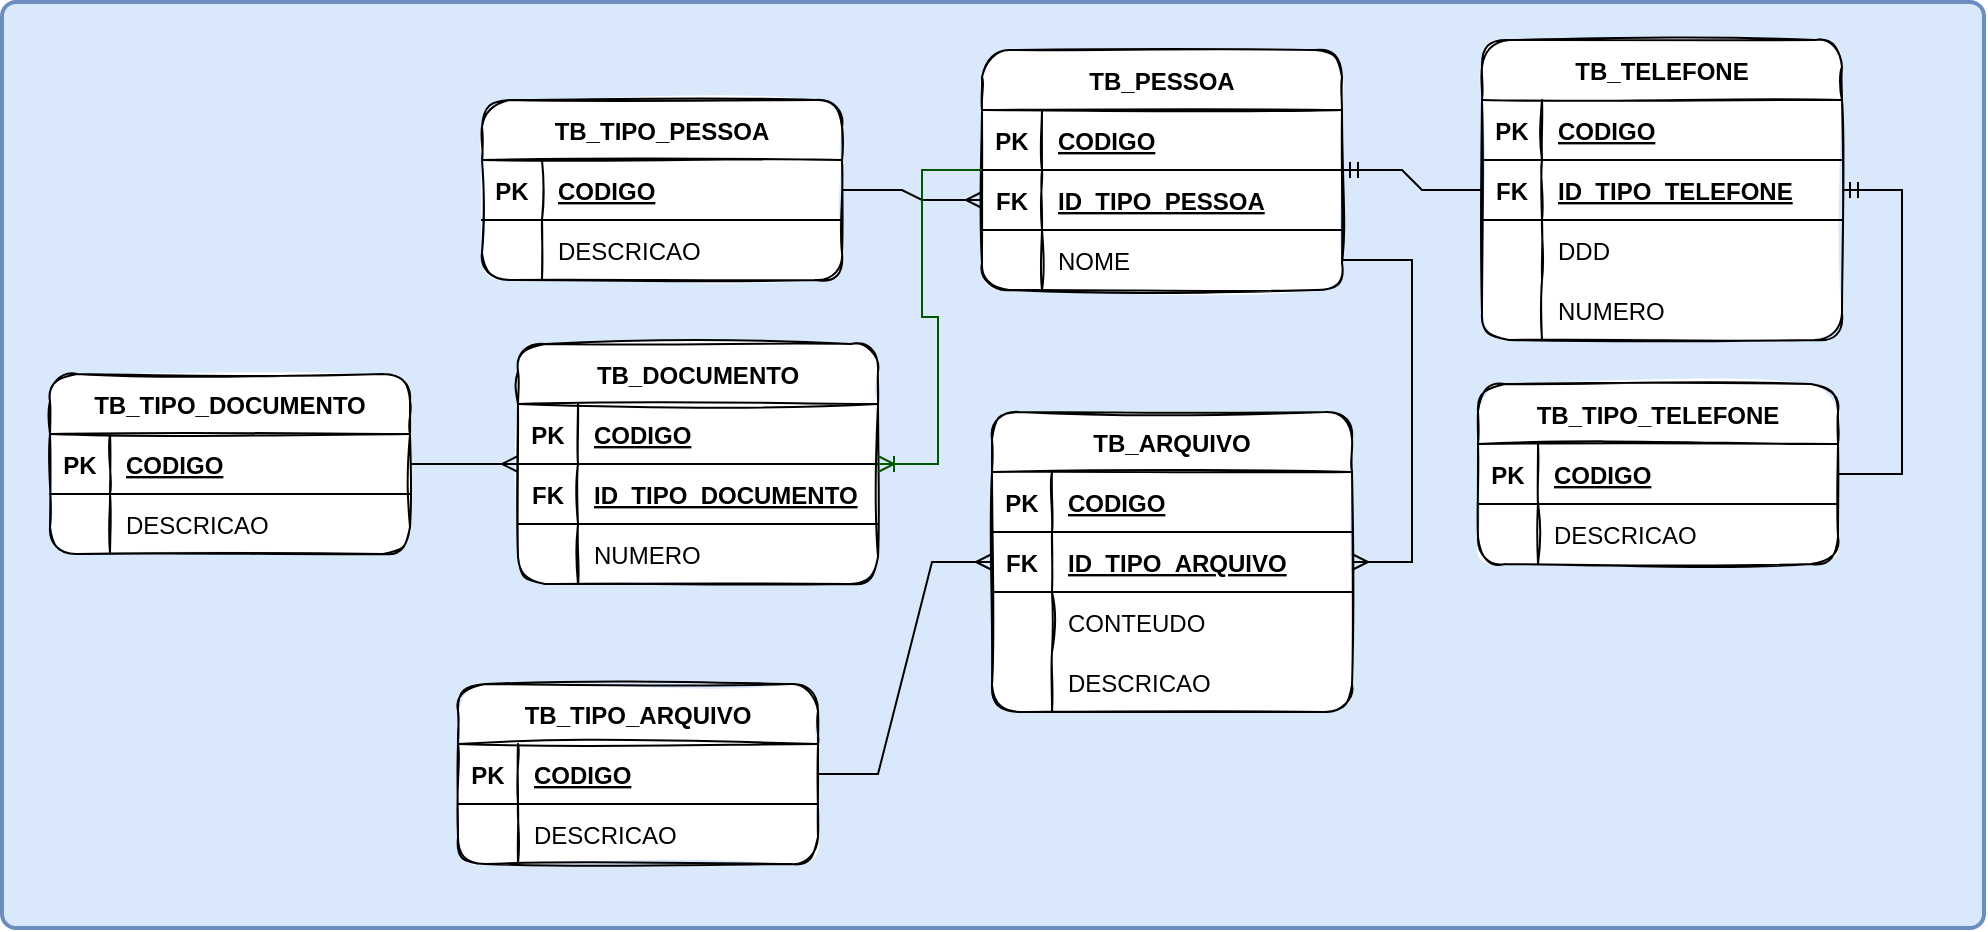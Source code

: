 <mxfile version="20.2.3" type="device"><diagram id="gbdtnGiiOs5wMN8Bx1P-" name="Página-1"><mxGraphModel dx="1493" dy="1119" grid="0" gridSize="10" guides="1" tooltips="1" connect="1" arrows="1" fold="1" page="0" pageScale="1" pageWidth="827" pageHeight="1169" background="none" math="0" shadow="0"><root><mxCell id="0"/><mxCell id="1" parent="0"/><mxCell id="OQCJRa3wYfH4aJLQZmmc-1" value="" style="rounded=1;whiteSpace=wrap;html=1;absoluteArcSize=1;arcSize=14;strokeWidth=2;fillColor=#dae8fc;strokeColor=#6c8ebf;" vertex="1" parent="1"><mxGeometry x="-201" y="-4" width="991" height="463" as="geometry"/></mxCell><mxCell id="xlBBFFS-6cM90oyq7cfS-1" value="TB_PESSOA" style="shape=table;startSize=30;container=1;collapsible=1;childLayout=tableLayout;fixedRows=1;rowLines=0;fontStyle=1;align=center;resizeLast=1;gradientColor=none;swimlaneFillColor=default;rounded=1;shadow=0;sketch=1;" parent="1" vertex="1"><mxGeometry x="289" y="20" width="180" height="120" as="geometry"/></mxCell><mxCell id="xlBBFFS-6cM90oyq7cfS-2" value="" style="shape=tableRow;horizontal=0;startSize=0;swimlaneHead=0;swimlaneBody=0;fillColor=none;collapsible=0;dropTarget=0;points=[[0,0.5],[1,0.5]];portConstraint=eastwest;top=0;left=0;right=0;bottom=1;" parent="xlBBFFS-6cM90oyq7cfS-1" vertex="1"><mxGeometry y="30" width="180" height="30" as="geometry"/></mxCell><mxCell id="xlBBFFS-6cM90oyq7cfS-3" value="PK" style="shape=partialRectangle;connectable=0;fillColor=none;top=0;left=0;bottom=0;right=0;fontStyle=1;overflow=hidden;" parent="xlBBFFS-6cM90oyq7cfS-2" vertex="1"><mxGeometry width="30" height="30" as="geometry"><mxRectangle width="30" height="30" as="alternateBounds"/></mxGeometry></mxCell><mxCell id="xlBBFFS-6cM90oyq7cfS-4" value="CODIGO" style="shape=partialRectangle;connectable=0;fillColor=none;top=0;left=0;bottom=0;right=0;align=left;spacingLeft=6;fontStyle=5;overflow=hidden;" parent="xlBBFFS-6cM90oyq7cfS-2" vertex="1"><mxGeometry x="30" width="150" height="30" as="geometry"><mxRectangle width="150" height="30" as="alternateBounds"/></mxGeometry></mxCell><mxCell id="xlBBFFS-6cM90oyq7cfS-21" value="" style="shape=tableRow;horizontal=0;startSize=0;swimlaneHead=0;swimlaneBody=0;fillColor=none;collapsible=0;dropTarget=0;points=[[0,0.5],[1,0.5]];portConstraint=eastwest;top=0;left=0;right=0;bottom=1;" parent="xlBBFFS-6cM90oyq7cfS-1" vertex="1"><mxGeometry y="60" width="180" height="30" as="geometry"/></mxCell><mxCell id="xlBBFFS-6cM90oyq7cfS-22" value="FK" style="shape=partialRectangle;connectable=0;fillColor=none;top=0;left=0;bottom=0;right=0;fontStyle=1;overflow=hidden;" parent="xlBBFFS-6cM90oyq7cfS-21" vertex="1"><mxGeometry width="30" height="30" as="geometry"><mxRectangle width="30" height="30" as="alternateBounds"/></mxGeometry></mxCell><mxCell id="xlBBFFS-6cM90oyq7cfS-23" value="ID_TIPO_PESSOA" style="shape=partialRectangle;connectable=0;fillColor=none;top=0;left=0;bottom=0;right=0;align=left;spacingLeft=6;fontStyle=5;overflow=hidden;" parent="xlBBFFS-6cM90oyq7cfS-21" vertex="1"><mxGeometry x="30" width="150" height="30" as="geometry"><mxRectangle width="150" height="30" as="alternateBounds"/></mxGeometry></mxCell><mxCell id="xlBBFFS-6cM90oyq7cfS-5" value="" style="shape=tableRow;horizontal=0;startSize=0;swimlaneHead=0;swimlaneBody=0;fillColor=none;collapsible=0;dropTarget=0;points=[[0,0.5],[1,0.5]];portConstraint=eastwest;top=0;left=0;right=0;bottom=0;" parent="xlBBFFS-6cM90oyq7cfS-1" vertex="1"><mxGeometry y="90" width="180" height="30" as="geometry"/></mxCell><mxCell id="xlBBFFS-6cM90oyq7cfS-6" value="" style="shape=partialRectangle;connectable=0;fillColor=none;top=0;left=0;bottom=0;right=0;editable=1;overflow=hidden;" parent="xlBBFFS-6cM90oyq7cfS-5" vertex="1"><mxGeometry width="30" height="30" as="geometry"><mxRectangle width="30" height="30" as="alternateBounds"/></mxGeometry></mxCell><mxCell id="xlBBFFS-6cM90oyq7cfS-7" value="NOME" style="shape=partialRectangle;connectable=0;fillColor=none;top=0;left=0;bottom=0;right=0;align=left;spacingLeft=6;overflow=hidden;" parent="xlBBFFS-6cM90oyq7cfS-5" vertex="1"><mxGeometry x="30" width="150" height="30" as="geometry"><mxRectangle width="150" height="30" as="alternateBounds"/></mxGeometry></mxCell><mxCell id="xlBBFFS-6cM90oyq7cfS-14" value="TB_TIPO_PESSOA" style="shape=table;startSize=30;container=1;collapsible=1;childLayout=tableLayout;fixedRows=1;rowLines=0;fontStyle=1;align=center;resizeLast=1;gradientColor=none;swimlaneFillColor=default;rounded=1;shadow=0;sketch=1;" parent="1" vertex="1"><mxGeometry x="39" y="45" width="180" height="90" as="geometry"/></mxCell><mxCell id="xlBBFFS-6cM90oyq7cfS-15" value="" style="shape=tableRow;horizontal=0;startSize=0;swimlaneHead=0;swimlaneBody=0;fillColor=none;collapsible=0;dropTarget=0;points=[[0,0.5],[1,0.5]];portConstraint=eastwest;top=0;left=0;right=0;bottom=1;" parent="xlBBFFS-6cM90oyq7cfS-14" vertex="1"><mxGeometry y="30" width="180" height="30" as="geometry"/></mxCell><mxCell id="xlBBFFS-6cM90oyq7cfS-16" value="PK" style="shape=partialRectangle;connectable=0;fillColor=none;top=0;left=0;bottom=0;right=0;fontStyle=1;overflow=hidden;" parent="xlBBFFS-6cM90oyq7cfS-15" vertex="1"><mxGeometry width="30" height="30" as="geometry"><mxRectangle width="30" height="30" as="alternateBounds"/></mxGeometry></mxCell><mxCell id="xlBBFFS-6cM90oyq7cfS-17" value="CODIGO" style="shape=partialRectangle;connectable=0;fillColor=none;top=0;left=0;bottom=0;right=0;align=left;spacingLeft=6;fontStyle=5;overflow=hidden;" parent="xlBBFFS-6cM90oyq7cfS-15" vertex="1"><mxGeometry x="30" width="150" height="30" as="geometry"><mxRectangle width="150" height="30" as="alternateBounds"/></mxGeometry></mxCell><mxCell id="xlBBFFS-6cM90oyq7cfS-18" value="" style="shape=tableRow;horizontal=0;startSize=0;swimlaneHead=0;swimlaneBody=0;fillColor=none;collapsible=0;dropTarget=0;points=[[0,0.5],[1,0.5]];portConstraint=eastwest;top=0;left=0;right=0;bottom=0;" parent="xlBBFFS-6cM90oyq7cfS-14" vertex="1"><mxGeometry y="60" width="180" height="30" as="geometry"/></mxCell><mxCell id="xlBBFFS-6cM90oyq7cfS-19" value="" style="shape=partialRectangle;connectable=0;fillColor=none;top=0;left=0;bottom=0;right=0;editable=1;overflow=hidden;" parent="xlBBFFS-6cM90oyq7cfS-18" vertex="1"><mxGeometry width="30" height="30" as="geometry"><mxRectangle width="30" height="30" as="alternateBounds"/></mxGeometry></mxCell><mxCell id="xlBBFFS-6cM90oyq7cfS-20" value="DESCRICAO" style="shape=partialRectangle;connectable=0;fillColor=none;top=0;left=0;bottom=0;right=0;align=left;spacingLeft=6;overflow=hidden;" parent="xlBBFFS-6cM90oyq7cfS-18" vertex="1"><mxGeometry x="30" width="150" height="30" as="geometry"><mxRectangle width="150" height="30" as="alternateBounds"/></mxGeometry></mxCell><mxCell id="xlBBFFS-6cM90oyq7cfS-29" value="" style="edgeStyle=entityRelationEdgeStyle;fontSize=12;html=1;endArrow=ERmany;rounded=0;" parent="1" source="xlBBFFS-6cM90oyq7cfS-14" target="xlBBFFS-6cM90oyq7cfS-21" edge="1"><mxGeometry width="100" height="100" relative="1" as="geometry"><mxPoint x="362" y="246" as="sourcePoint"/><mxPoint x="462" y="146" as="targetPoint"/></mxGeometry></mxCell><mxCell id="xlBBFFS-6cM90oyq7cfS-30" value="TB_TELEFONE" style="shape=table;startSize=30;container=1;collapsible=1;childLayout=tableLayout;fixedRows=1;rowLines=0;fontStyle=1;align=center;resizeLast=1;gradientColor=none;swimlaneFillColor=default;rounded=1;shadow=0;sketch=1;" parent="1" vertex="1"><mxGeometry x="539" y="15" width="180" height="150" as="geometry"/></mxCell><mxCell id="xlBBFFS-6cM90oyq7cfS-31" value="" style="shape=tableRow;horizontal=0;startSize=0;swimlaneHead=0;swimlaneBody=0;fillColor=none;collapsible=0;dropTarget=0;points=[[0,0.5],[1,0.5]];portConstraint=eastwest;top=0;left=0;right=0;bottom=1;" parent="xlBBFFS-6cM90oyq7cfS-30" vertex="1"><mxGeometry y="30" width="180" height="30" as="geometry"/></mxCell><mxCell id="xlBBFFS-6cM90oyq7cfS-32" value="PK" style="shape=partialRectangle;connectable=0;fillColor=none;top=0;left=0;bottom=0;right=0;fontStyle=1;overflow=hidden;" parent="xlBBFFS-6cM90oyq7cfS-31" vertex="1"><mxGeometry width="30" height="30" as="geometry"><mxRectangle width="30" height="30" as="alternateBounds"/></mxGeometry></mxCell><mxCell id="xlBBFFS-6cM90oyq7cfS-33" value="CODIGO" style="shape=partialRectangle;connectable=0;fillColor=none;top=0;left=0;bottom=0;right=0;align=left;spacingLeft=6;fontStyle=5;overflow=hidden;" parent="xlBBFFS-6cM90oyq7cfS-31" vertex="1"><mxGeometry x="30" width="150" height="30" as="geometry"><mxRectangle width="150" height="30" as="alternateBounds"/></mxGeometry></mxCell><mxCell id="xlBBFFS-6cM90oyq7cfS-34" value="" style="shape=tableRow;horizontal=0;startSize=0;swimlaneHead=0;swimlaneBody=0;fillColor=none;collapsible=0;dropTarget=0;points=[[0,0.5],[1,0.5]];portConstraint=eastwest;top=0;left=0;right=0;bottom=1;" parent="xlBBFFS-6cM90oyq7cfS-30" vertex="1"><mxGeometry y="60" width="180" height="30" as="geometry"/></mxCell><mxCell id="xlBBFFS-6cM90oyq7cfS-35" value="FK" style="shape=partialRectangle;connectable=0;fillColor=none;top=0;left=0;bottom=0;right=0;fontStyle=1;overflow=hidden;" parent="xlBBFFS-6cM90oyq7cfS-34" vertex="1"><mxGeometry width="30" height="30" as="geometry"><mxRectangle width="30" height="30" as="alternateBounds"/></mxGeometry></mxCell><mxCell id="xlBBFFS-6cM90oyq7cfS-36" value="ID_TIPO_TELEFONE" style="shape=partialRectangle;connectable=0;fillColor=none;top=0;left=0;bottom=0;right=0;align=left;spacingLeft=6;fontStyle=5;overflow=hidden;" parent="xlBBFFS-6cM90oyq7cfS-34" vertex="1"><mxGeometry x="30" width="150" height="30" as="geometry"><mxRectangle width="150" height="30" as="alternateBounds"/></mxGeometry></mxCell><mxCell id="xlBBFFS-6cM90oyq7cfS-37" value="" style="shape=tableRow;horizontal=0;startSize=0;swimlaneHead=0;swimlaneBody=0;fillColor=none;collapsible=0;dropTarget=0;points=[[0,0.5],[1,0.5]];portConstraint=eastwest;top=0;left=0;right=0;bottom=0;" parent="xlBBFFS-6cM90oyq7cfS-30" vertex="1"><mxGeometry y="90" width="180" height="30" as="geometry"/></mxCell><mxCell id="xlBBFFS-6cM90oyq7cfS-38" value="" style="shape=partialRectangle;connectable=0;fillColor=none;top=0;left=0;bottom=0;right=0;editable=1;overflow=hidden;" parent="xlBBFFS-6cM90oyq7cfS-37" vertex="1"><mxGeometry width="30" height="30" as="geometry"><mxRectangle width="30" height="30" as="alternateBounds"/></mxGeometry></mxCell><mxCell id="xlBBFFS-6cM90oyq7cfS-39" value="DDD" style="shape=partialRectangle;connectable=0;fillColor=none;top=0;left=0;bottom=0;right=0;align=left;spacingLeft=6;overflow=hidden;" parent="xlBBFFS-6cM90oyq7cfS-37" vertex="1"><mxGeometry x="30" width="150" height="30" as="geometry"><mxRectangle width="150" height="30" as="alternateBounds"/></mxGeometry></mxCell><mxCell id="xlBBFFS-6cM90oyq7cfS-40" value="" style="shape=tableRow;horizontal=0;startSize=0;swimlaneHead=0;swimlaneBody=0;fillColor=none;collapsible=0;dropTarget=0;points=[[0,0.5],[1,0.5]];portConstraint=eastwest;top=0;left=0;right=0;bottom=0;" parent="xlBBFFS-6cM90oyq7cfS-30" vertex="1"><mxGeometry y="120" width="180" height="30" as="geometry"/></mxCell><mxCell id="xlBBFFS-6cM90oyq7cfS-41" value="" style="shape=partialRectangle;connectable=0;fillColor=none;top=0;left=0;bottom=0;right=0;editable=1;overflow=hidden;" parent="xlBBFFS-6cM90oyq7cfS-40" vertex="1"><mxGeometry width="30" height="30" as="geometry"><mxRectangle width="30" height="30" as="alternateBounds"/></mxGeometry></mxCell><mxCell id="xlBBFFS-6cM90oyq7cfS-42" value="NUMERO" style="shape=partialRectangle;connectable=0;fillColor=none;top=0;left=0;bottom=0;right=0;align=left;spacingLeft=6;overflow=hidden;" parent="xlBBFFS-6cM90oyq7cfS-40" vertex="1"><mxGeometry x="30" width="150" height="30" as="geometry"><mxRectangle width="150" height="30" as="alternateBounds"/></mxGeometry></mxCell><mxCell id="xlBBFFS-6cM90oyq7cfS-43" value="TB_TIPO_TELEFONE" style="shape=table;startSize=30;container=1;collapsible=1;childLayout=tableLayout;fixedRows=1;rowLines=0;fontStyle=1;align=center;resizeLast=1;gradientColor=none;swimlaneFillColor=default;rounded=1;shadow=0;sketch=1;" parent="1" vertex="1"><mxGeometry x="537" y="187" width="180" height="90" as="geometry"/></mxCell><mxCell id="xlBBFFS-6cM90oyq7cfS-44" value="" style="shape=tableRow;horizontal=0;startSize=0;swimlaneHead=0;swimlaneBody=0;fillColor=none;collapsible=0;dropTarget=0;points=[[0,0.5],[1,0.5]];portConstraint=eastwest;top=0;left=0;right=0;bottom=1;" parent="xlBBFFS-6cM90oyq7cfS-43" vertex="1"><mxGeometry y="30" width="180" height="30" as="geometry"/></mxCell><mxCell id="xlBBFFS-6cM90oyq7cfS-45" value="PK" style="shape=partialRectangle;connectable=0;fillColor=none;top=0;left=0;bottom=0;right=0;fontStyle=1;overflow=hidden;" parent="xlBBFFS-6cM90oyq7cfS-44" vertex="1"><mxGeometry width="30" height="30" as="geometry"><mxRectangle width="30" height="30" as="alternateBounds"/></mxGeometry></mxCell><mxCell id="xlBBFFS-6cM90oyq7cfS-46" value="CODIGO" style="shape=partialRectangle;connectable=0;fillColor=none;top=0;left=0;bottom=0;right=0;align=left;spacingLeft=6;fontStyle=5;overflow=hidden;" parent="xlBBFFS-6cM90oyq7cfS-44" vertex="1"><mxGeometry x="30" width="150" height="30" as="geometry"><mxRectangle width="150" height="30" as="alternateBounds"/></mxGeometry></mxCell><mxCell id="xlBBFFS-6cM90oyq7cfS-47" value="" style="shape=tableRow;horizontal=0;startSize=0;swimlaneHead=0;swimlaneBody=0;fillColor=none;collapsible=0;dropTarget=0;points=[[0,0.5],[1,0.5]];portConstraint=eastwest;top=0;left=0;right=0;bottom=0;" parent="xlBBFFS-6cM90oyq7cfS-43" vertex="1"><mxGeometry y="60" width="180" height="30" as="geometry"/></mxCell><mxCell id="xlBBFFS-6cM90oyq7cfS-48" value="" style="shape=partialRectangle;connectable=0;fillColor=none;top=0;left=0;bottom=0;right=0;editable=1;overflow=hidden;" parent="xlBBFFS-6cM90oyq7cfS-47" vertex="1"><mxGeometry width="30" height="30" as="geometry"><mxRectangle width="30" height="30" as="alternateBounds"/></mxGeometry></mxCell><mxCell id="xlBBFFS-6cM90oyq7cfS-49" value="DESCRICAO" style="shape=partialRectangle;connectable=0;fillColor=none;top=0;left=0;bottom=0;right=0;align=left;spacingLeft=6;overflow=hidden;" parent="xlBBFFS-6cM90oyq7cfS-47" vertex="1"><mxGeometry x="30" width="150" height="30" as="geometry"><mxRectangle width="150" height="30" as="alternateBounds"/></mxGeometry></mxCell><mxCell id="xlBBFFS-6cM90oyq7cfS-51" value="" style="edgeStyle=entityRelationEdgeStyle;fontSize=12;html=1;endArrow=ERmandOne;rounded=0;" parent="1" source="xlBBFFS-6cM90oyq7cfS-43" target="xlBBFFS-6cM90oyq7cfS-30" edge="1"><mxGeometry width="100" height="100" relative="1" as="geometry"><mxPoint x="421" y="246" as="sourcePoint"/><mxPoint x="521" y="146" as="targetPoint"/></mxGeometry></mxCell><mxCell id="xlBBFFS-6cM90oyq7cfS-52" value="" style="edgeStyle=entityRelationEdgeStyle;fontSize=12;html=1;endArrow=ERmandOne;rounded=0;" parent="1" source="xlBBFFS-6cM90oyq7cfS-30" target="xlBBFFS-6cM90oyq7cfS-1" edge="1"><mxGeometry width="100" height="100" relative="1" as="geometry"><mxPoint x="421" y="246" as="sourcePoint"/><mxPoint x="521" y="146" as="targetPoint"/></mxGeometry></mxCell><mxCell id="xlBBFFS-6cM90oyq7cfS-53" value="TB_DOCUMENTO" style="shape=table;startSize=30;container=1;collapsible=1;childLayout=tableLayout;fixedRows=1;rowLines=0;fontStyle=1;align=center;resizeLast=1;gradientColor=none;swimlaneFillColor=default;rounded=1;shadow=0;sketch=1;" parent="1" vertex="1"><mxGeometry x="57" y="167" width="180" height="120" as="geometry"/></mxCell><mxCell id="xlBBFFS-6cM90oyq7cfS-54" value="" style="shape=tableRow;horizontal=0;startSize=0;swimlaneHead=0;swimlaneBody=0;fillColor=none;collapsible=0;dropTarget=0;points=[[0,0.5],[1,0.5]];portConstraint=eastwest;top=0;left=0;right=0;bottom=1;" parent="xlBBFFS-6cM90oyq7cfS-53" vertex="1"><mxGeometry y="30" width="180" height="30" as="geometry"/></mxCell><mxCell id="xlBBFFS-6cM90oyq7cfS-55" value="PK" style="shape=partialRectangle;connectable=0;fillColor=none;top=0;left=0;bottom=0;right=0;fontStyle=1;overflow=hidden;" parent="xlBBFFS-6cM90oyq7cfS-54" vertex="1"><mxGeometry width="30" height="30" as="geometry"><mxRectangle width="30" height="30" as="alternateBounds"/></mxGeometry></mxCell><mxCell id="xlBBFFS-6cM90oyq7cfS-56" value="CODIGO" style="shape=partialRectangle;connectable=0;fillColor=none;top=0;left=0;bottom=0;right=0;align=left;spacingLeft=6;fontStyle=5;overflow=hidden;" parent="xlBBFFS-6cM90oyq7cfS-54" vertex="1"><mxGeometry x="30" width="150" height="30" as="geometry"><mxRectangle width="150" height="30" as="alternateBounds"/></mxGeometry></mxCell><mxCell id="xlBBFFS-6cM90oyq7cfS-57" value="" style="shape=tableRow;horizontal=0;startSize=0;swimlaneHead=0;swimlaneBody=0;fillColor=none;collapsible=0;dropTarget=0;points=[[0,0.5],[1,0.5]];portConstraint=eastwest;top=0;left=0;right=0;bottom=1;" parent="xlBBFFS-6cM90oyq7cfS-53" vertex="1"><mxGeometry y="60" width="180" height="30" as="geometry"/></mxCell><mxCell id="xlBBFFS-6cM90oyq7cfS-58" value="FK" style="shape=partialRectangle;connectable=0;fillColor=none;top=0;left=0;bottom=0;right=0;fontStyle=1;overflow=hidden;" parent="xlBBFFS-6cM90oyq7cfS-57" vertex="1"><mxGeometry width="30" height="30" as="geometry"><mxRectangle width="30" height="30" as="alternateBounds"/></mxGeometry></mxCell><mxCell id="xlBBFFS-6cM90oyq7cfS-59" value="ID_TIPO_DOCUMENTO" style="shape=partialRectangle;connectable=0;fillColor=none;top=0;left=0;bottom=0;right=0;align=left;spacingLeft=6;fontStyle=5;overflow=hidden;" parent="xlBBFFS-6cM90oyq7cfS-57" vertex="1"><mxGeometry x="30" width="150" height="30" as="geometry"><mxRectangle width="150" height="30" as="alternateBounds"/></mxGeometry></mxCell><mxCell id="xlBBFFS-6cM90oyq7cfS-60" value="" style="shape=tableRow;horizontal=0;startSize=0;swimlaneHead=0;swimlaneBody=0;fillColor=none;collapsible=0;dropTarget=0;points=[[0,0.5],[1,0.5]];portConstraint=eastwest;top=0;left=0;right=0;bottom=0;" parent="xlBBFFS-6cM90oyq7cfS-53" vertex="1"><mxGeometry y="90" width="180" height="30" as="geometry"/></mxCell><mxCell id="xlBBFFS-6cM90oyq7cfS-61" value="" style="shape=partialRectangle;connectable=0;fillColor=none;top=0;left=0;bottom=0;right=0;editable=1;overflow=hidden;" parent="xlBBFFS-6cM90oyq7cfS-60" vertex="1"><mxGeometry width="30" height="30" as="geometry"><mxRectangle width="30" height="30" as="alternateBounds"/></mxGeometry></mxCell><mxCell id="xlBBFFS-6cM90oyq7cfS-62" value="NUMERO" style="shape=partialRectangle;connectable=0;fillColor=none;top=0;left=0;bottom=0;right=0;align=left;spacingLeft=6;overflow=hidden;" parent="xlBBFFS-6cM90oyq7cfS-60" vertex="1"><mxGeometry x="30" width="150" height="30" as="geometry"><mxRectangle width="150" height="30" as="alternateBounds"/></mxGeometry></mxCell><mxCell id="xlBBFFS-6cM90oyq7cfS-68" value="" style="edgeStyle=entityRelationEdgeStyle;fontSize=12;html=1;endArrow=ERoneToMany;rounded=0;fillColor=#008a00;strokeColor=#005700;" parent="1" source="xlBBFFS-6cM90oyq7cfS-1" target="xlBBFFS-6cM90oyq7cfS-53" edge="1"><mxGeometry width="100" height="100" relative="1" as="geometry"><mxPoint x="421" y="224" as="sourcePoint"/><mxPoint x="521" y="124" as="targetPoint"/></mxGeometry></mxCell><mxCell id="xlBBFFS-6cM90oyq7cfS-69" value="TB_TIPO_DOCUMENTO" style="shape=table;startSize=30;container=1;collapsible=1;childLayout=tableLayout;fixedRows=1;rowLines=0;fontStyle=1;align=center;resizeLast=1;gradientColor=none;swimlaneFillColor=default;rounded=1;shadow=0;sketch=1;" parent="1" vertex="1"><mxGeometry x="-177" y="182" width="180" height="90" as="geometry"/></mxCell><mxCell id="xlBBFFS-6cM90oyq7cfS-70" value="" style="shape=tableRow;horizontal=0;startSize=0;swimlaneHead=0;swimlaneBody=0;fillColor=none;collapsible=0;dropTarget=0;points=[[0,0.5],[1,0.5]];portConstraint=eastwest;top=0;left=0;right=0;bottom=1;" parent="xlBBFFS-6cM90oyq7cfS-69" vertex="1"><mxGeometry y="30" width="180" height="30" as="geometry"/></mxCell><mxCell id="xlBBFFS-6cM90oyq7cfS-71" value="PK" style="shape=partialRectangle;connectable=0;fillColor=none;top=0;left=0;bottom=0;right=0;fontStyle=1;overflow=hidden;" parent="xlBBFFS-6cM90oyq7cfS-70" vertex="1"><mxGeometry width="30" height="30" as="geometry"><mxRectangle width="30" height="30" as="alternateBounds"/></mxGeometry></mxCell><mxCell id="xlBBFFS-6cM90oyq7cfS-72" value="CODIGO" style="shape=partialRectangle;connectable=0;fillColor=none;top=0;left=0;bottom=0;right=0;align=left;spacingLeft=6;fontStyle=5;overflow=hidden;" parent="xlBBFFS-6cM90oyq7cfS-70" vertex="1"><mxGeometry x="30" width="150" height="30" as="geometry"><mxRectangle width="150" height="30" as="alternateBounds"/></mxGeometry></mxCell><mxCell id="xlBBFFS-6cM90oyq7cfS-73" value="" style="shape=tableRow;horizontal=0;startSize=0;swimlaneHead=0;swimlaneBody=0;fillColor=none;collapsible=0;dropTarget=0;points=[[0,0.5],[1,0.5]];portConstraint=eastwest;top=0;left=0;right=0;bottom=0;" parent="xlBBFFS-6cM90oyq7cfS-69" vertex="1"><mxGeometry y="60" width="180" height="30" as="geometry"/></mxCell><mxCell id="xlBBFFS-6cM90oyq7cfS-74" value="" style="shape=partialRectangle;connectable=0;fillColor=none;top=0;left=0;bottom=0;right=0;editable=1;overflow=hidden;" parent="xlBBFFS-6cM90oyq7cfS-73" vertex="1"><mxGeometry width="30" height="30" as="geometry"><mxRectangle width="30" height="30" as="alternateBounds"/></mxGeometry></mxCell><mxCell id="xlBBFFS-6cM90oyq7cfS-75" value="DESCRICAO" style="shape=partialRectangle;connectable=0;fillColor=none;top=0;left=0;bottom=0;right=0;align=left;spacingLeft=6;overflow=hidden;" parent="xlBBFFS-6cM90oyq7cfS-73" vertex="1"><mxGeometry x="30" width="150" height="30" as="geometry"><mxRectangle width="150" height="30" as="alternateBounds"/></mxGeometry></mxCell><mxCell id="xlBBFFS-6cM90oyq7cfS-76" value="" style="edgeStyle=entityRelationEdgeStyle;fontSize=12;html=1;endArrow=ERmany;rounded=0;" parent="1" source="xlBBFFS-6cM90oyq7cfS-69" target="xlBBFFS-6cM90oyq7cfS-53" edge="1"><mxGeometry width="100" height="100" relative="1" as="geometry"><mxPoint x="280" y="393" as="sourcePoint"/><mxPoint x="350" y="398" as="targetPoint"/></mxGeometry></mxCell><mxCell id="J3J4LzzGwIpEW8NfkYRI-1" value="TB_ARQUIVO" style="shape=table;startSize=30;container=1;collapsible=1;childLayout=tableLayout;fixedRows=1;rowLines=0;fontStyle=1;align=center;resizeLast=1;gradientColor=none;swimlaneFillColor=default;rounded=1;shadow=0;sketch=1;" parent="1" vertex="1"><mxGeometry x="294" y="201" width="180" height="150" as="geometry"/></mxCell><mxCell id="J3J4LzzGwIpEW8NfkYRI-2" value="" style="shape=tableRow;horizontal=0;startSize=0;swimlaneHead=0;swimlaneBody=0;fillColor=none;collapsible=0;dropTarget=0;points=[[0,0.5],[1,0.5]];portConstraint=eastwest;top=0;left=0;right=0;bottom=1;" parent="J3J4LzzGwIpEW8NfkYRI-1" vertex="1"><mxGeometry y="30" width="180" height="30" as="geometry"/></mxCell><mxCell id="J3J4LzzGwIpEW8NfkYRI-3" value="PK" style="shape=partialRectangle;connectable=0;fillColor=none;top=0;left=0;bottom=0;right=0;fontStyle=1;overflow=hidden;" parent="J3J4LzzGwIpEW8NfkYRI-2" vertex="1"><mxGeometry width="30" height="30" as="geometry"><mxRectangle width="30" height="30" as="alternateBounds"/></mxGeometry></mxCell><mxCell id="J3J4LzzGwIpEW8NfkYRI-4" value="CODIGO" style="shape=partialRectangle;connectable=0;fillColor=none;top=0;left=0;bottom=0;right=0;align=left;spacingLeft=6;fontStyle=5;overflow=hidden;" parent="J3J4LzzGwIpEW8NfkYRI-2" vertex="1"><mxGeometry x="30" width="150" height="30" as="geometry"><mxRectangle width="150" height="30" as="alternateBounds"/></mxGeometry></mxCell><mxCell id="J3J4LzzGwIpEW8NfkYRI-5" value="" style="shape=tableRow;horizontal=0;startSize=0;swimlaneHead=0;swimlaneBody=0;fillColor=none;collapsible=0;dropTarget=0;points=[[0,0.5],[1,0.5]];portConstraint=eastwest;top=0;left=0;right=0;bottom=1;" parent="J3J4LzzGwIpEW8NfkYRI-1" vertex="1"><mxGeometry y="60" width="180" height="30" as="geometry"/></mxCell><mxCell id="J3J4LzzGwIpEW8NfkYRI-6" value="FK" style="shape=partialRectangle;connectable=0;fillColor=none;top=0;left=0;bottom=0;right=0;fontStyle=1;overflow=hidden;" parent="J3J4LzzGwIpEW8NfkYRI-5" vertex="1"><mxGeometry width="30" height="30" as="geometry"><mxRectangle width="30" height="30" as="alternateBounds"/></mxGeometry></mxCell><mxCell id="J3J4LzzGwIpEW8NfkYRI-7" value="ID_TIPO_ARQUIVO" style="shape=partialRectangle;connectable=0;fillColor=none;top=0;left=0;bottom=0;right=0;align=left;spacingLeft=6;fontStyle=5;overflow=hidden;" parent="J3J4LzzGwIpEW8NfkYRI-5" vertex="1"><mxGeometry x="30" width="150" height="30" as="geometry"><mxRectangle width="150" height="30" as="alternateBounds"/></mxGeometry></mxCell><mxCell id="J3J4LzzGwIpEW8NfkYRI-8" value="" style="shape=tableRow;horizontal=0;startSize=0;swimlaneHead=0;swimlaneBody=0;fillColor=none;collapsible=0;dropTarget=0;points=[[0,0.5],[1,0.5]];portConstraint=eastwest;top=0;left=0;right=0;bottom=0;" parent="J3J4LzzGwIpEW8NfkYRI-1" vertex="1"><mxGeometry y="90" width="180" height="30" as="geometry"/></mxCell><mxCell id="J3J4LzzGwIpEW8NfkYRI-9" value="" style="shape=partialRectangle;connectable=0;fillColor=none;top=0;left=0;bottom=0;right=0;editable=1;overflow=hidden;" parent="J3J4LzzGwIpEW8NfkYRI-8" vertex="1"><mxGeometry width="30" height="30" as="geometry"><mxRectangle width="30" height="30" as="alternateBounds"/></mxGeometry></mxCell><mxCell id="J3J4LzzGwIpEW8NfkYRI-10" value="CONTEUDO" style="shape=partialRectangle;connectable=0;fillColor=none;top=0;left=0;bottom=0;right=0;align=left;spacingLeft=6;overflow=hidden;" parent="J3J4LzzGwIpEW8NfkYRI-8" vertex="1"><mxGeometry x="30" width="150" height="30" as="geometry"><mxRectangle width="150" height="30" as="alternateBounds"/></mxGeometry></mxCell><mxCell id="J3J4LzzGwIpEW8NfkYRI-33" value="" style="shape=tableRow;horizontal=0;startSize=0;swimlaneHead=0;swimlaneBody=0;fillColor=none;collapsible=0;dropTarget=0;points=[[0,0.5],[1,0.5]];portConstraint=eastwest;top=0;left=0;right=0;bottom=0;" parent="J3J4LzzGwIpEW8NfkYRI-1" vertex="1"><mxGeometry y="120" width="180" height="30" as="geometry"/></mxCell><mxCell id="J3J4LzzGwIpEW8NfkYRI-34" value="" style="shape=partialRectangle;connectable=0;fillColor=none;top=0;left=0;bottom=0;right=0;editable=1;overflow=hidden;" parent="J3J4LzzGwIpEW8NfkYRI-33" vertex="1"><mxGeometry width="30" height="30" as="geometry"><mxRectangle width="30" height="30" as="alternateBounds"/></mxGeometry></mxCell><mxCell id="J3J4LzzGwIpEW8NfkYRI-35" value="DESCRICAO" style="shape=partialRectangle;connectable=0;fillColor=none;top=0;left=0;bottom=0;right=0;align=left;spacingLeft=6;overflow=hidden;" parent="J3J4LzzGwIpEW8NfkYRI-33" vertex="1"><mxGeometry x="30" width="150" height="30" as="geometry"><mxRectangle width="150" height="30" as="alternateBounds"/></mxGeometry></mxCell><mxCell id="J3J4LzzGwIpEW8NfkYRI-11" value="TB_TIPO_ARQUIVO" style="shape=table;startSize=30;container=1;collapsible=1;childLayout=tableLayout;fixedRows=1;rowLines=0;fontStyle=1;align=center;resizeLast=1;gradientColor=none;swimlaneFillColor=default;rounded=1;shadow=0;sketch=1;" parent="1" vertex="1"><mxGeometry x="27" y="337" width="180" height="90" as="geometry"/></mxCell><mxCell id="J3J4LzzGwIpEW8NfkYRI-12" value="" style="shape=tableRow;horizontal=0;startSize=0;swimlaneHead=0;swimlaneBody=0;fillColor=none;collapsible=0;dropTarget=0;points=[[0,0.5],[1,0.5]];portConstraint=eastwest;top=0;left=0;right=0;bottom=1;" parent="J3J4LzzGwIpEW8NfkYRI-11" vertex="1"><mxGeometry y="30" width="180" height="30" as="geometry"/></mxCell><mxCell id="J3J4LzzGwIpEW8NfkYRI-13" value="PK" style="shape=partialRectangle;connectable=0;fillColor=none;top=0;left=0;bottom=0;right=0;fontStyle=1;overflow=hidden;" parent="J3J4LzzGwIpEW8NfkYRI-12" vertex="1"><mxGeometry width="30" height="30" as="geometry"><mxRectangle width="30" height="30" as="alternateBounds"/></mxGeometry></mxCell><mxCell id="J3J4LzzGwIpEW8NfkYRI-14" value="CODIGO" style="shape=partialRectangle;connectable=0;fillColor=none;top=0;left=0;bottom=0;right=0;align=left;spacingLeft=6;fontStyle=5;overflow=hidden;" parent="J3J4LzzGwIpEW8NfkYRI-12" vertex="1"><mxGeometry x="30" width="150" height="30" as="geometry"><mxRectangle width="150" height="30" as="alternateBounds"/></mxGeometry></mxCell><mxCell id="J3J4LzzGwIpEW8NfkYRI-18" value="" style="shape=tableRow;horizontal=0;startSize=0;swimlaneHead=0;swimlaneBody=0;fillColor=none;collapsible=0;dropTarget=0;points=[[0,0.5],[1,0.5]];portConstraint=eastwest;top=0;left=0;right=0;bottom=0;" parent="J3J4LzzGwIpEW8NfkYRI-11" vertex="1"><mxGeometry y="60" width="180" height="30" as="geometry"/></mxCell><mxCell id="J3J4LzzGwIpEW8NfkYRI-19" value="" style="shape=partialRectangle;connectable=0;fillColor=none;top=0;left=0;bottom=0;right=0;editable=1;overflow=hidden;" parent="J3J4LzzGwIpEW8NfkYRI-18" vertex="1"><mxGeometry width="30" height="30" as="geometry"><mxRectangle width="30" height="30" as="alternateBounds"/></mxGeometry></mxCell><mxCell id="J3J4LzzGwIpEW8NfkYRI-20" value="DESCRICAO" style="shape=partialRectangle;connectable=0;fillColor=none;top=0;left=0;bottom=0;right=0;align=left;spacingLeft=6;overflow=hidden;" parent="J3J4LzzGwIpEW8NfkYRI-18" vertex="1"><mxGeometry x="30" width="150" height="30" as="geometry"><mxRectangle width="150" height="30" as="alternateBounds"/></mxGeometry></mxCell><mxCell id="J3J4LzzGwIpEW8NfkYRI-21" value="" style="edgeStyle=entityRelationEdgeStyle;fontSize=12;html=1;endArrow=ERmany;rounded=0;" parent="1" source="J3J4LzzGwIpEW8NfkYRI-11" target="J3J4LzzGwIpEW8NfkYRI-1" edge="1"><mxGeometry width="100" height="100" relative="1" as="geometry"><mxPoint x="239" y="470" as="sourcePoint"/><mxPoint x="247" y="322" as="targetPoint"/></mxGeometry></mxCell><mxCell id="J3J4LzzGwIpEW8NfkYRI-32" value="" style="edgeStyle=entityRelationEdgeStyle;fontSize=12;html=1;endArrow=ERmany;rounded=0;" parent="1" source="xlBBFFS-6cM90oyq7cfS-5" target="J3J4LzzGwIpEW8NfkYRI-1" edge="1"><mxGeometry width="100" height="100" relative="1" as="geometry"><mxPoint x="339" y="217" as="sourcePoint"/><mxPoint x="409" y="222" as="targetPoint"/></mxGeometry></mxCell></root></mxGraphModel></diagram></mxfile>